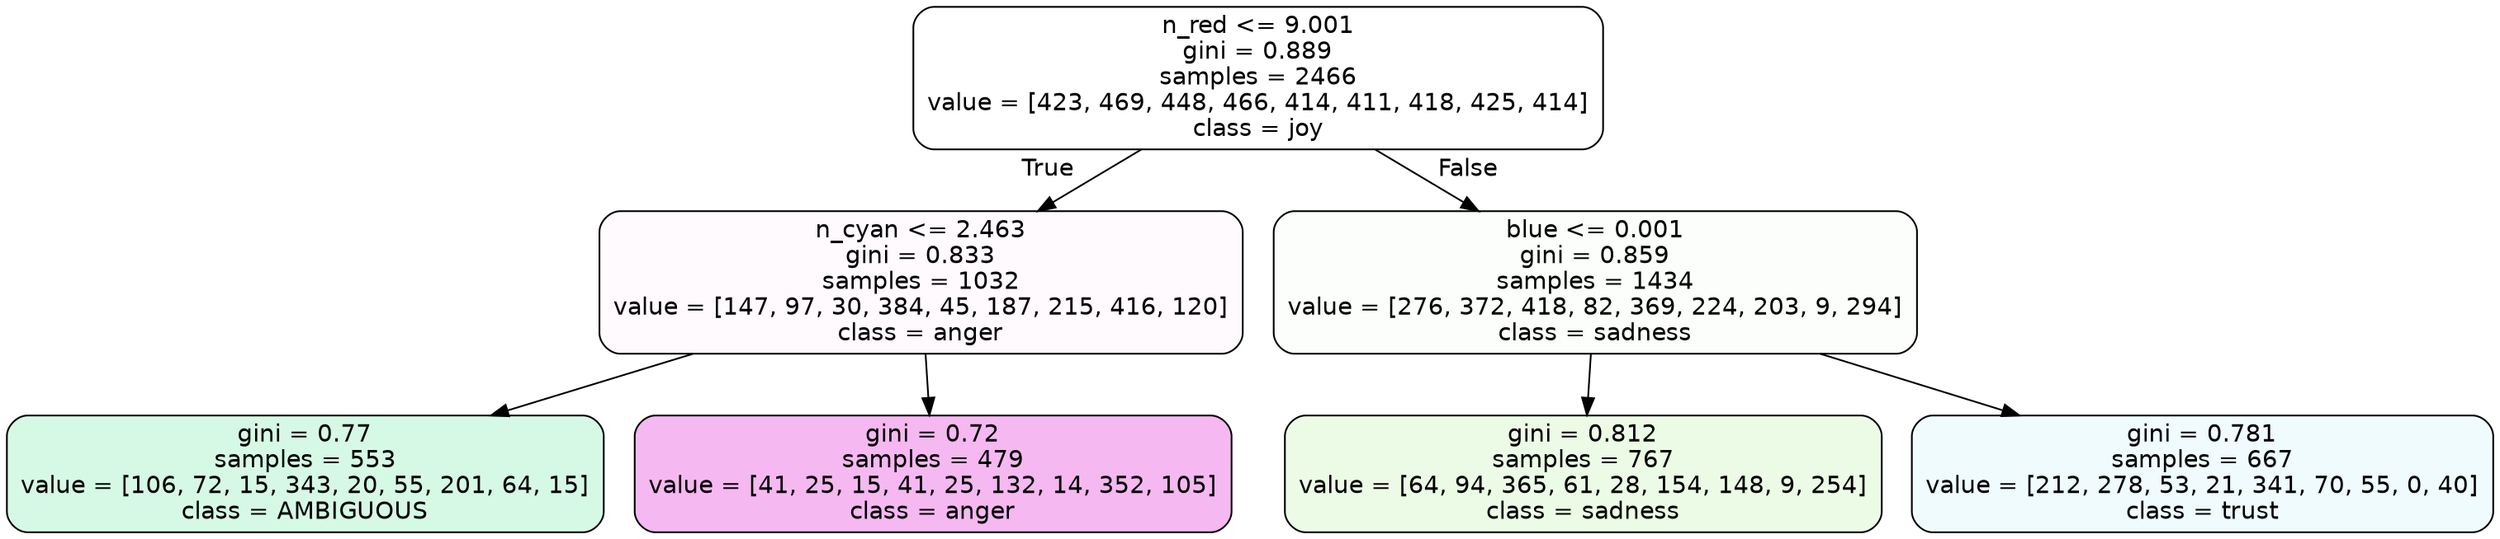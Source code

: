 digraph Tree {
node [shape=box, style="filled, rounded", color="black", fontname=helvetica] ;
edge [fontname=helvetica] ;
0 [label="n_red <= 9.001\ngini = 0.889\nsamples = 2466\nvalue = [423, 469, 448, 466, 414, 411, 418, 425, 414]\nclass = joy", fillcolor="#d7e53900"] ;
1 [label="n_cyan <= 2.463\ngini = 0.833\nsamples = 1032\nvalue = [147, 97, 30, 384, 45, 187, 215, 416, 120]\nclass = anger", fillcolor="#e539d706"] ;
0 -> 1 [labeldistance=2.5, labelangle=45, headlabel="True"] ;
2 [label="gini = 0.77\nsamples = 553\nvalue = [106, 72, 15, 343, 20, 55, 201, 64, 15]\nclass = AMBIGUOUS", fillcolor="#39e58134"] ;
1 -> 2 ;
3 [label="gini = 0.72\nsamples = 479\nvalue = [41, 25, 15, 41, 25, 132, 14, 352, 105]\nclass = anger", fillcolor="#e539d75b"] ;
1 -> 3 ;
4 [label="blue <= 0.001\ngini = 0.859\nsamples = 1434\nvalue = [276, 372, 418, 82, 369, 224, 203, 9, 294]\nclass = sadness", fillcolor="#64e53906"] ;
0 -> 4 [labeldistance=2.5, labelangle=-45, headlabel="False"] ;
5 [label="gini = 0.812\nsamples = 767\nvalue = [64, 94, 365, 61, 28, 154, 148, 9, 254]\nclass = sadness", fillcolor="#64e5391f"] ;
4 -> 5 ;
6 [label="gini = 0.781\nsamples = 667\nvalue = [212, 278, 53, 21, 341, 70, 55, 0, 40]\nclass = trust", fillcolor="#39d7e514"] ;
4 -> 6 ;
}
